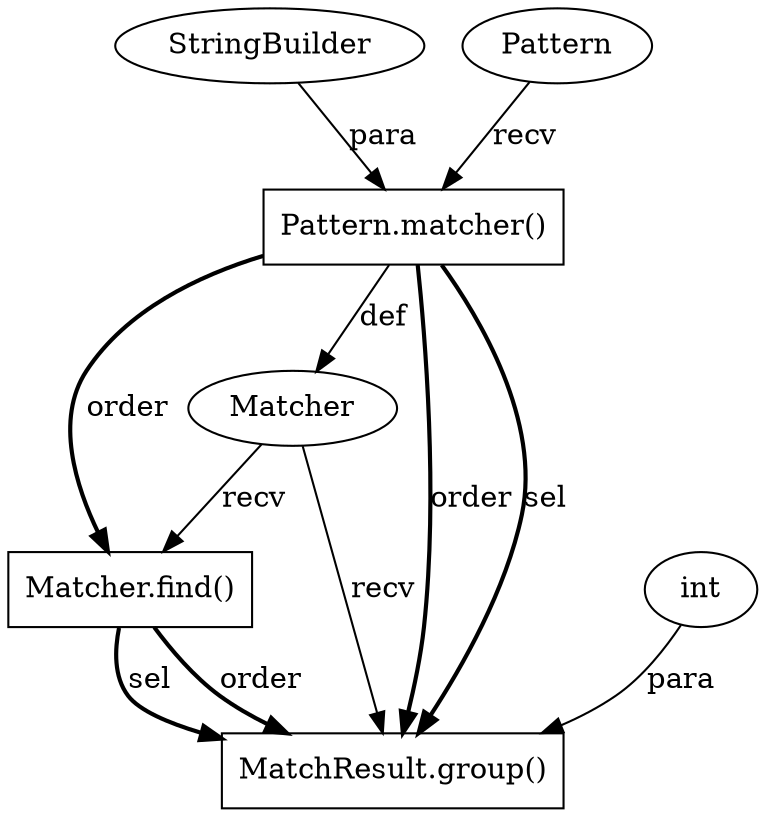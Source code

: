 digraph "AUG" {

  1 [ label="Matcher.find()" shape="box" ];
  2 [ label="Matcher" shape="ellipse" ];
  3 [ label="Pattern.matcher()" shape="box" ];
  4 [ label="MatchResult.group()" shape="box" ];
  5 [ label="StringBuilder" shape="ellipse" ];
  6 [ label="Pattern" shape="ellipse" ];
  7 [ label="int" shape="ellipse" ];
  2 -> 1 [ label="recv" style="solid" ];
  3 -> 1 [ label="order" style="bold" ];
  3 -> 2 [ label="def" style="solid" ];
  5 -> 3 [ label="para" style="solid" ];
  6 -> 3 [ label="recv" style="solid" ];
  2 -> 4 [ label="recv" style="solid" ];
  3 -> 4 [ label="order" style="bold" ];
  1 -> 4 [ label="sel" style="bold" ];
  7 -> 4 [ label="para" style="solid" ];
  3 -> 4 [ label="sel" style="bold" ];
  1 -> 4 [ label="order" style="bold" ];
}
